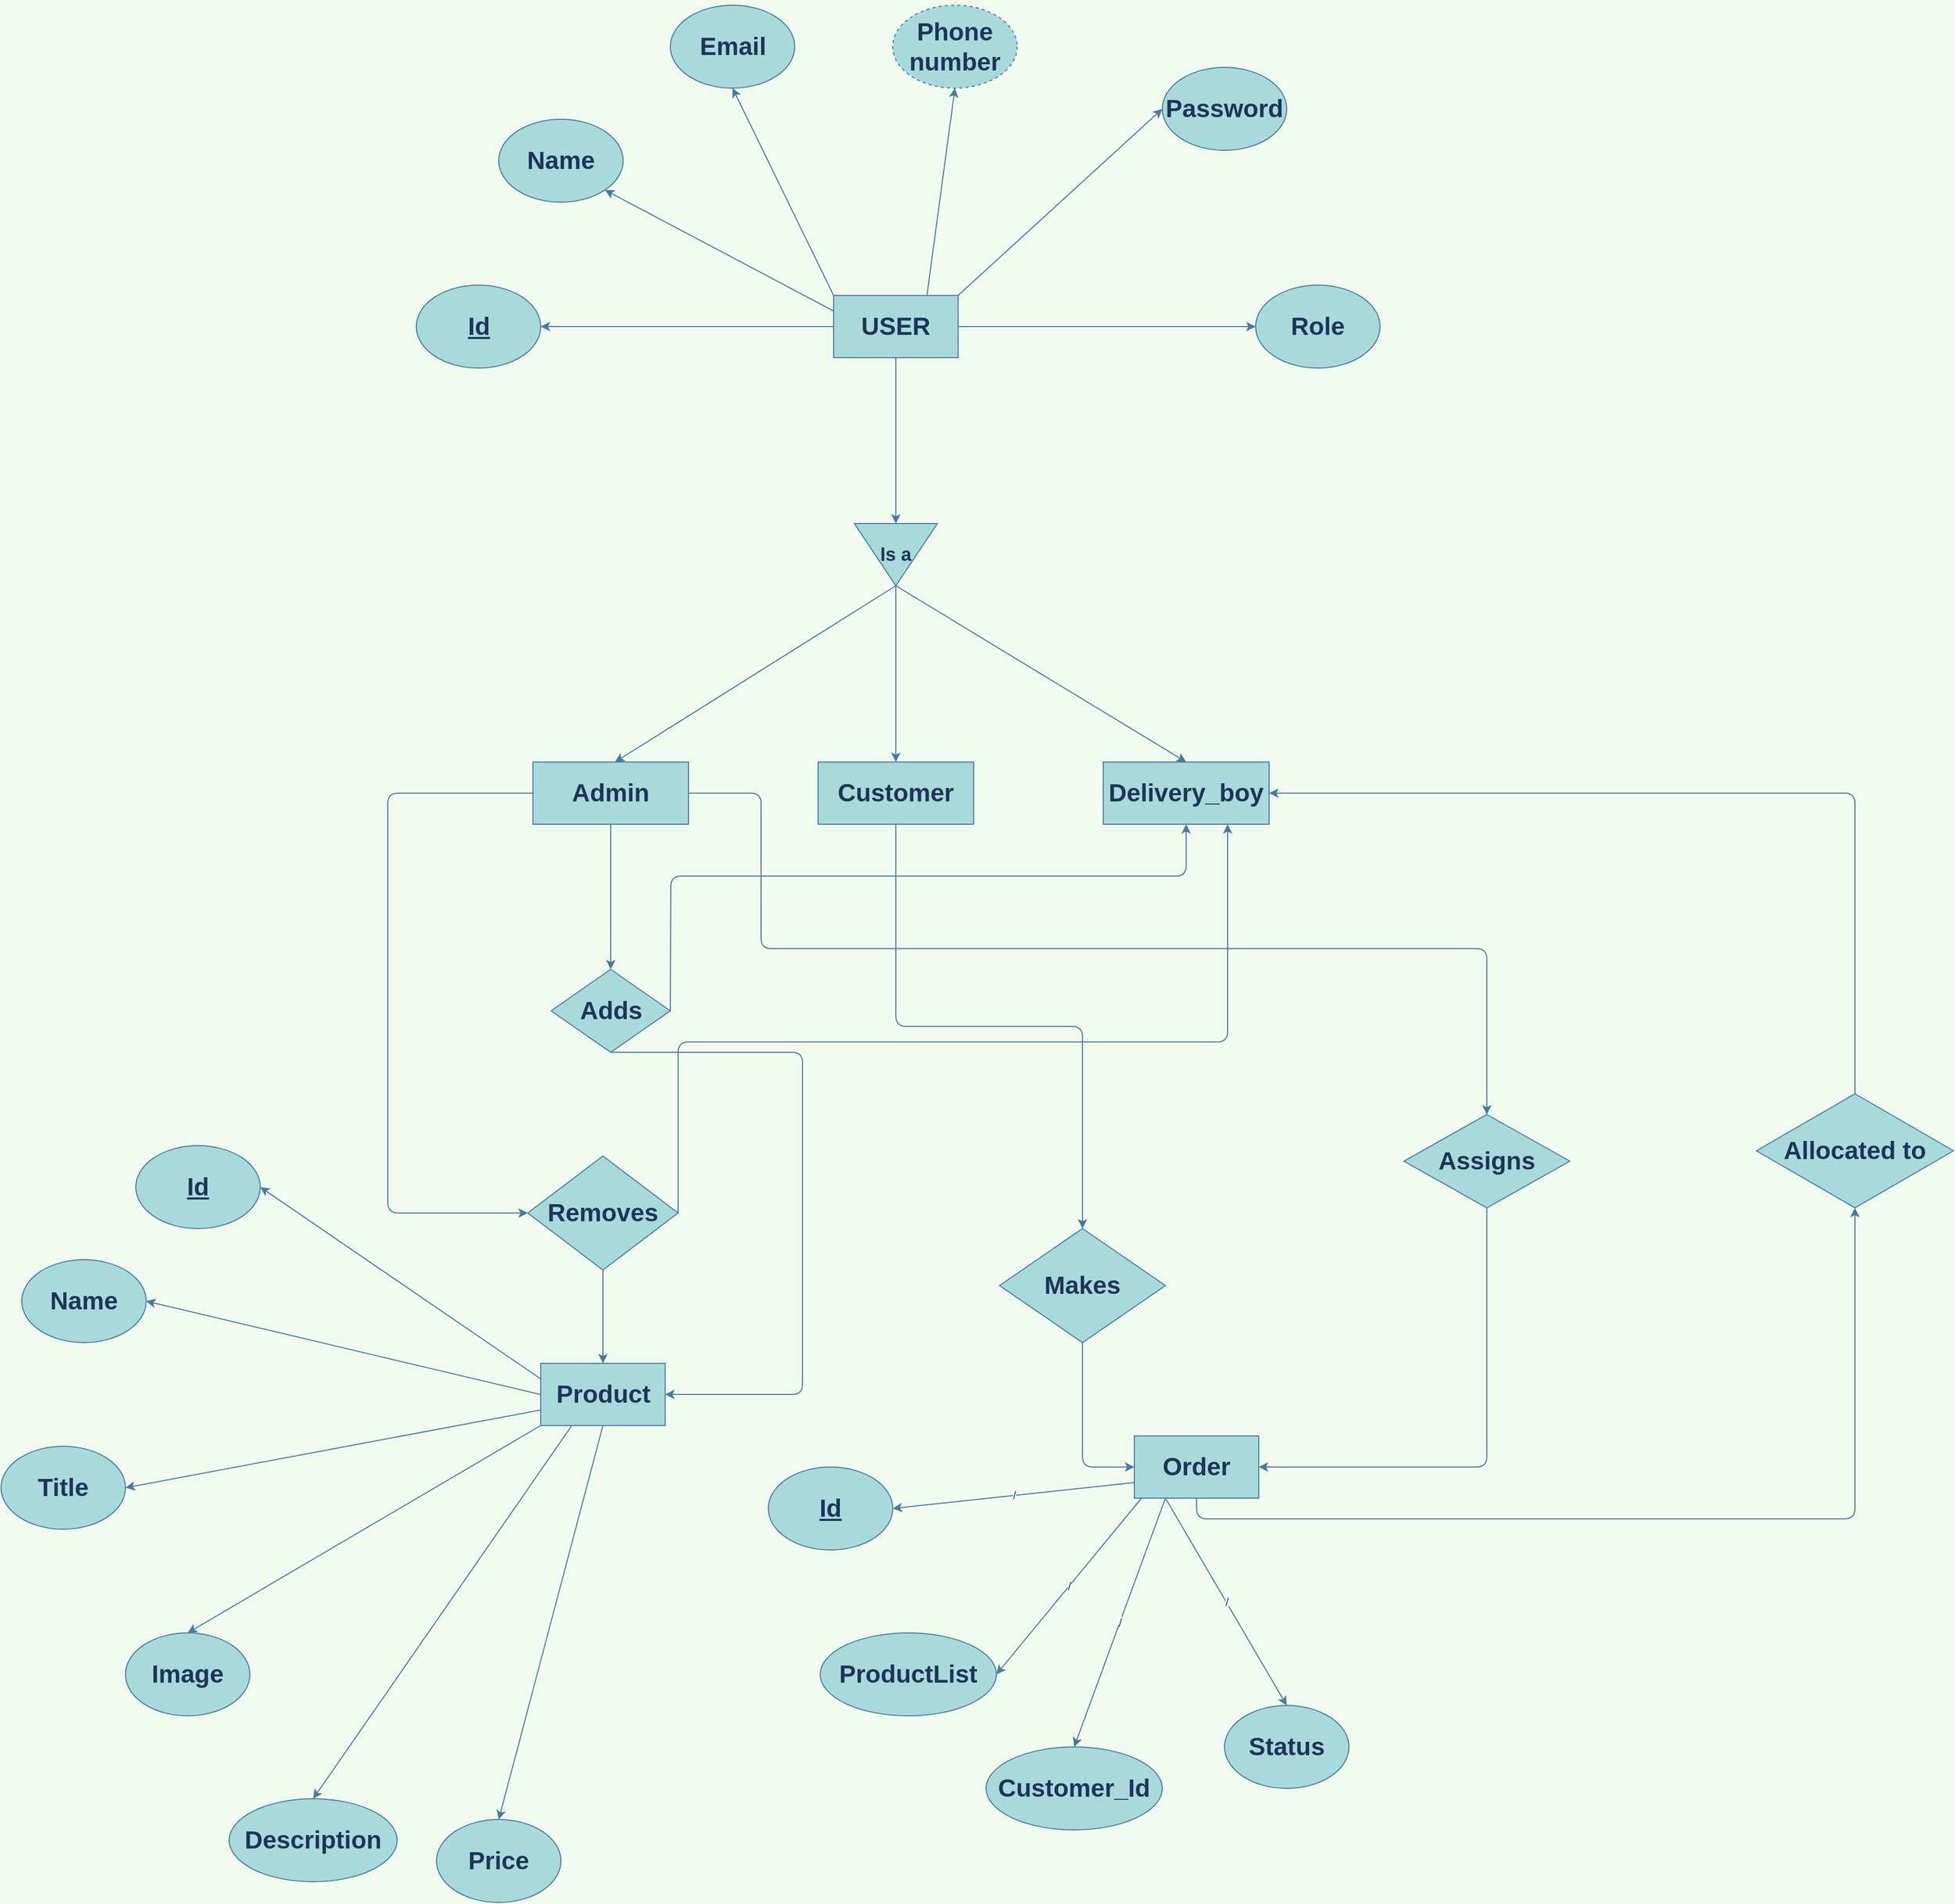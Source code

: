<mxfile version="13.10.0" type="embed">
    <diagram id="pec-dXRKEfznwlrc0vBk" name="Page-1">
        <mxGraphModel dx="1666" dy="760" grid="1" gridSize="10" guides="1" tooltips="1" connect="1" arrows="1" fold="1" page="1" pageScale="1" pageWidth="1100" pageHeight="1700" background="#F1FAEE" math="0" shadow="0">
            <root>
                <mxCell id="0"/>
                <mxCell id="1" parent="0"/>
                <mxCell id="49" style="edgeStyle=orthogonalEdgeStyle;rounded=1;orthogonalLoop=1;jettySize=auto;html=1;exitX=0;exitY=0.5;exitDx=0;exitDy=0;entryX=1;entryY=0.5;entryDx=0;entryDy=0;strokeColor=#457B9D;fillColor=#A8DADC;fontColor=#1D3557;" edge="1" parent="1" source="2" target="42">
                    <mxGeometry relative="1" as="geometry"/>
                </mxCell>
                <mxCell id="2" value="&lt;h1&gt;USER&lt;/h1&gt;" style="whiteSpace=wrap;html=1;fillColor=#A8DADC;strokeColor=#457B9D;fontColor=#1D3557;" vertex="1" parent="1">
                    <mxGeometry x="1113" y="300" width="120" height="60" as="geometry"/>
                </mxCell>
                <mxCell id="36" style="edgeStyle=orthogonalEdgeStyle;rounded=1;orthogonalLoop=1;jettySize=auto;html=1;exitX=1;exitY=0.5;exitDx=0;exitDy=0;entryX=0.5;entryY=0;entryDx=0;entryDy=0;strokeColor=#457B9D;fillColor=#A8DADC;fontColor=#1D3557;" edge="1" parent="1" source="4" target="34">
                    <mxGeometry relative="1" as="geometry">
                        <Array as="points">
                            <mxPoint x="1043" y="780"/>
                            <mxPoint x="1043" y="930"/>
                            <mxPoint x="1743" y="930"/>
                        </Array>
                    </mxGeometry>
                </mxCell>
                <mxCell id="4" value="&lt;h1&gt;Admin&lt;/h1&gt;" style="whiteSpace=wrap;html=1;fillColor=#A8DADC;strokeColor=#457B9D;fontColor=#1D3557;" vertex="1" parent="1">
                    <mxGeometry x="823" y="750" width="150" height="60" as="geometry"/>
                </mxCell>
                <mxCell id="32" style="edgeStyle=orthogonalEdgeStyle;orthogonalLoop=1;jettySize=auto;html=1;exitX=0.5;exitY=1;exitDx=0;exitDy=0;entryX=0.5;entryY=0;entryDx=0;entryDy=0;strokeColor=#457B9D;fillColor=#A8DADC;fontColor=#1D3557;" edge="1" parent="1" source="5" target="31">
                    <mxGeometry relative="1" as="geometry"/>
                </mxCell>
                <mxCell id="5" value="&lt;h1&gt;Customer&lt;/h1&gt;" style="whiteSpace=wrap;html=1;fillColor=#A8DADC;strokeColor=#457B9D;fontColor=#1D3557;" vertex="1" parent="1">
                    <mxGeometry x="1098" y="750" width="150" height="60" as="geometry"/>
                </mxCell>
                <mxCell id="6" value="&lt;h1&gt;Delivery_boy&lt;/h1&gt;" style="whiteSpace=wrap;html=1;fillColor=#A8DADC;strokeColor=#457B9D;fontColor=#1D3557;" vertex="1" parent="1">
                    <mxGeometry x="1373" y="750" width="160" height="60" as="geometry"/>
                </mxCell>
                <mxCell id="7" value="&lt;h1&gt;Product&lt;/h1&gt;" style="whiteSpace=wrap;html=1;fillColor=#A8DADC;strokeColor=#457B9D;fontColor=#1D3557;" vertex="1" parent="1">
                    <mxGeometry x="830.5" y="1330" width="120" height="60" as="geometry"/>
                </mxCell>
                <mxCell id="40" style="edgeStyle=orthogonalEdgeStyle;rounded=1;orthogonalLoop=1;jettySize=auto;html=1;exitX=0.5;exitY=1;exitDx=0;exitDy=0;entryX=0.5;entryY=1;entryDx=0;entryDy=0;strokeColor=#457B9D;fillColor=#A8DADC;fontColor=#1D3557;" edge="1" parent="1" source="8" target="38">
                    <mxGeometry relative="1" as="geometry"/>
                </mxCell>
                <mxCell id="8" value="&lt;h1&gt;Order&lt;/h1&gt;" style="whiteSpace=wrap;html=1;fillColor=#A8DADC;strokeColor=#457B9D;fontColor=#1D3557;" vertex="1" parent="1">
                    <mxGeometry x="1403" y="1400" width="120" height="60" as="geometry"/>
                </mxCell>
                <mxCell id="17" value="" style="endArrow=classic;html=1;strokeColor=#457B9D;fillColor=#A8DADC;fontColor=#1D3557;exitX=0.5;exitY=1;exitDx=0;exitDy=0;entryX=0;entryY=0.5;entryDx=0;entryDy=0;" edge="1" parent="1" source="2" target="3">
                    <mxGeometry width="50" height="50" relative="1" as="geometry">
                        <mxPoint x="1243" y="540" as="sourcePoint"/>
                        <mxPoint x="1293" y="490" as="targetPoint"/>
                    </mxGeometry>
                </mxCell>
                <mxCell id="18" value="" style="endArrow=classic;html=1;strokeColor=#457B9D;fillColor=#A8DADC;fontColor=#1D3557;entryX=0;entryY=0.5;entryDx=0;entryDy=0;exitX=1;exitY=0.5;exitDx=0;exitDy=0;" edge="1" parent="1" source="3">
                    <mxGeometry width="50" height="50" relative="1" as="geometry">
                        <mxPoint x="1173" y="570" as="sourcePoint"/>
                        <mxPoint x="902.17" y="750" as="targetPoint"/>
                    </mxGeometry>
                </mxCell>
                <mxCell id="3" value="&lt;h2&gt;Is a&lt;/h2&gt;" style="triangle;whiteSpace=wrap;html=1;direction=south;fillColor=#A8DADC;strokeColor=#457B9D;fontColor=#1D3557;" vertex="1" parent="1">
                    <mxGeometry x="1133" y="520" width="80" height="60" as="geometry"/>
                </mxCell>
                <mxCell id="19" value="" style="endArrow=classic;html=1;strokeColor=#457B9D;fillColor=#A8DADC;fontColor=#1D3557;entryX=0.5;entryY=0;entryDx=0;entryDy=0;exitX=1;exitY=0.5;exitDx=0;exitDy=0;" edge="1" parent="1" source="3" target="6">
                    <mxGeometry width="50" height="50" relative="1" as="geometry">
                        <mxPoint x="1183" y="590" as="sourcePoint"/>
                        <mxPoint x="912.17" y="760" as="targetPoint"/>
                    </mxGeometry>
                </mxCell>
                <mxCell id="20" value="" style="endArrow=classic;html=1;strokeColor=#457B9D;fillColor=#A8DADC;fontColor=#1D3557;entryX=0.5;entryY=0;entryDx=0;entryDy=0;" edge="1" parent="1" target="5">
                    <mxGeometry width="50" height="50" relative="1" as="geometry">
                        <mxPoint x="1173" y="580" as="sourcePoint"/>
                        <mxPoint x="912.17" y="760" as="targetPoint"/>
                    </mxGeometry>
                </mxCell>
                <mxCell id="29" style="edgeStyle=orthogonalEdgeStyle;orthogonalLoop=1;jettySize=auto;html=1;exitX=0.5;exitY=1;exitDx=0;exitDy=0;strokeColor=#457B9D;fillColor=#A8DADC;fontColor=#1D3557;entryX=0.5;entryY=0;entryDx=0;entryDy=0;" edge="1" parent="1" source="21" target="7">
                    <mxGeometry relative="1" as="geometry">
                        <mxPoint x="890" y="1320" as="targetPoint"/>
                    </mxGeometry>
                </mxCell>
                <mxCell id="21" value="&lt;h1&gt;Removes&lt;/h1&gt;" style="rhombus;whiteSpace=wrap;html=1;strokeColor=#457B9D;fillColor=#A8DADC;fontColor=#1D3557;" vertex="1" parent="1">
                    <mxGeometry x="818" y="1130" width="145" height="110" as="geometry"/>
                </mxCell>
                <mxCell id="30" style="edgeStyle=orthogonalEdgeStyle;orthogonalLoop=1;jettySize=auto;html=1;exitX=0.5;exitY=1;exitDx=0;exitDy=0;entryX=1;entryY=0.5;entryDx=0;entryDy=0;strokeColor=#457B9D;fillColor=#A8DADC;fontColor=#1D3557;" edge="1" parent="1" source="22" target="7">
                    <mxGeometry relative="1" as="geometry">
                        <Array as="points">
                            <mxPoint x="1083" y="1030"/>
                            <mxPoint x="1083" y="1360"/>
                        </Array>
                    </mxGeometry>
                </mxCell>
                <mxCell id="22" value="&lt;h1&gt;Adds&lt;/h1&gt;" style="rhombus;whiteSpace=wrap;html=1;strokeColor=#457B9D;fillColor=#A8DADC;fontColor=#1D3557;" vertex="1" parent="1">
                    <mxGeometry x="840.5" y="950" width="115" height="80" as="geometry"/>
                </mxCell>
                <mxCell id="23" value="" style="endArrow=classic;html=1;strokeColor=#457B9D;fillColor=#A8DADC;fontColor=#1D3557;exitX=0.5;exitY=1;exitDx=0;exitDy=0;entryX=0.5;entryY=0;entryDx=0;entryDy=0;" edge="1" parent="1" source="4" target="22">
                    <mxGeometry width="50" height="50" relative="1" as="geometry">
                        <mxPoint x="1263" y="1140" as="sourcePoint"/>
                        <mxPoint x="1313" y="1090" as="targetPoint"/>
                    </mxGeometry>
                </mxCell>
                <mxCell id="25" value="" style="endArrow=classic;html=1;strokeColor=#457B9D;fillColor=#A8DADC;fontColor=#1D3557;exitX=0;exitY=0.5;exitDx=0;exitDy=0;entryX=0;entryY=0.5;entryDx=0;entryDy=0;" edge="1" parent="1" source="4" target="21">
                    <mxGeometry width="50" height="50" relative="1" as="geometry">
                        <mxPoint x="1263" y="1020" as="sourcePoint"/>
                        <mxPoint x="1313" y="970" as="targetPoint"/>
                        <Array as="points">
                            <mxPoint x="683" y="780"/>
                            <mxPoint x="683" y="1185"/>
                        </Array>
                    </mxGeometry>
                </mxCell>
                <mxCell id="26" value="" style="endArrow=classic;html=1;strokeColor=#457B9D;fillColor=#A8DADC;fontColor=#1D3557;exitX=1;exitY=0.5;exitDx=0;exitDy=0;entryX=0.5;entryY=1;entryDx=0;entryDy=0;" edge="1" parent="1" source="22" target="6">
                    <mxGeometry width="50" height="50" relative="1" as="geometry">
                        <mxPoint x="1303" y="1050" as="sourcePoint"/>
                        <mxPoint x="1353" y="1000" as="targetPoint"/>
                        <Array as="points">
                            <mxPoint x="956" y="860"/>
                            <mxPoint x="1453" y="860"/>
                        </Array>
                    </mxGeometry>
                </mxCell>
                <mxCell id="27" value="" style="endArrow=classic;html=1;strokeColor=#457B9D;fillColor=#A8DADC;fontColor=#1D3557;exitX=1;exitY=0.5;exitDx=0;exitDy=0;entryX=0.75;entryY=1;entryDx=0;entryDy=0;" edge="1" parent="1" source="21" target="6">
                    <mxGeometry width="50" height="50" relative="1" as="geometry">
                        <mxPoint x="955.5" y="1190" as="sourcePoint"/>
                        <mxPoint x="1453" y="1010" as="targetPoint"/>
                        <Array as="points">
                            <mxPoint x="963" y="1020"/>
                            <mxPoint x="1493" y="1020"/>
                        </Array>
                    </mxGeometry>
                </mxCell>
                <mxCell id="33" style="edgeStyle=orthogonalEdgeStyle;orthogonalLoop=1;jettySize=auto;html=1;exitX=0.5;exitY=1;exitDx=0;exitDy=0;entryX=0;entryY=0.5;entryDx=0;entryDy=0;strokeColor=#457B9D;fillColor=#A8DADC;fontColor=#1D3557;" edge="1" parent="1" source="31" target="8">
                    <mxGeometry relative="1" as="geometry"/>
                </mxCell>
                <mxCell id="31" value="&lt;h1&gt;Makes&lt;/h1&gt;" style="rhombus;whiteSpace=wrap;html=1;strokeColor=#457B9D;fillColor=#A8DADC;fontColor=#1D3557;" vertex="1" parent="1">
                    <mxGeometry x="1273" y="1200" width="160" height="110" as="geometry"/>
                </mxCell>
                <mxCell id="37" style="edgeStyle=orthogonalEdgeStyle;rounded=1;orthogonalLoop=1;jettySize=auto;html=1;exitX=0.5;exitY=1;exitDx=0;exitDy=0;entryX=1;entryY=0.5;entryDx=0;entryDy=0;strokeColor=#457B9D;fillColor=#A8DADC;fontColor=#1D3557;" edge="1" parent="1" source="34" target="8">
                    <mxGeometry relative="1" as="geometry"/>
                </mxCell>
                <mxCell id="34" value="&lt;h1&gt;Assigns&lt;/h1&gt;" style="rhombus;whiteSpace=wrap;html=1;strokeColor=#457B9D;fillColor=#A8DADC;fontColor=#1D3557;" vertex="1" parent="1">
                    <mxGeometry x="1663" y="1090" width="160" height="90" as="geometry"/>
                </mxCell>
                <mxCell id="41" style="edgeStyle=orthogonalEdgeStyle;rounded=1;orthogonalLoop=1;jettySize=auto;html=1;exitX=0.5;exitY=0;exitDx=0;exitDy=0;entryX=1;entryY=0.5;entryDx=0;entryDy=0;strokeColor=#457B9D;fillColor=#A8DADC;fontColor=#1D3557;" edge="1" parent="1" source="38" target="6">
                    <mxGeometry relative="1" as="geometry"/>
                </mxCell>
                <mxCell id="38" value="&lt;h1&gt;Allocated to&lt;/h1&gt;" style="rhombus;whiteSpace=wrap;html=1;strokeColor=#457B9D;fillColor=#A8DADC;fontColor=#1D3557;" vertex="1" parent="1">
                    <mxGeometry x="2003" y="1070" width="190" height="110" as="geometry"/>
                </mxCell>
                <mxCell id="42" value="&lt;h1&gt;&lt;u&gt;Id&lt;/u&gt;&lt;/h1&gt;" style="ellipse;whiteSpace=wrap;html=1;strokeColor=#457B9D;fillColor=#A8DADC;fontColor=#1D3557;" vertex="1" parent="1">
                    <mxGeometry x="710.5" y="290" width="120" height="80" as="geometry"/>
                </mxCell>
                <mxCell id="43" value="&lt;h1&gt;Name&lt;/h1&gt;" style="ellipse;whiteSpace=wrap;html=1;strokeColor=#457B9D;fillColor=#A8DADC;fontColor=#1D3557;" vertex="1" parent="1">
                    <mxGeometry x="790" y="130" width="120" height="80" as="geometry"/>
                </mxCell>
                <mxCell id="44" value="&lt;h1&gt;Email&lt;/h1&gt;" style="ellipse;whiteSpace=wrap;html=1;strokeColor=#457B9D;fillColor=#A8DADC;fontColor=#1D3557;" vertex="1" parent="1">
                    <mxGeometry x="955.5" y="20" width="120" height="80" as="geometry"/>
                </mxCell>
                <mxCell id="45" value="&lt;h1&gt;Phone number&lt;/h1&gt;" style="ellipse;whiteSpace=wrap;html=1;strokeColor=#457B9D;fillColor=#A8DADC;fontColor=#1D3557;dashed=1;" vertex="1" parent="1">
                    <mxGeometry x="1170" y="20" width="120" height="80" as="geometry"/>
                </mxCell>
                <mxCell id="46" value="&lt;h1&gt;Password&lt;/h1&gt;" style="ellipse;whiteSpace=wrap;html=1;strokeColor=#457B9D;fillColor=#A8DADC;fontColor=#1D3557;" vertex="1" parent="1">
                    <mxGeometry x="1430" y="80" width="120" height="80" as="geometry"/>
                </mxCell>
                <mxCell id="47" value="&lt;h1&gt;Role&lt;/h1&gt;" style="ellipse;whiteSpace=wrap;html=1;strokeColor=#457B9D;fillColor=#A8DADC;fontColor=#1D3557;" vertex="1" parent="1">
                    <mxGeometry x="1520" y="290" width="120" height="80" as="geometry"/>
                </mxCell>
                <mxCell id="51" value="" style="endArrow=classic;html=1;strokeColor=#457B9D;fillColor=#A8DADC;fontColor=#1D3557;entryX=1;entryY=1;entryDx=0;entryDy=0;exitX=0;exitY=0.25;exitDx=0;exitDy=0;" edge="1" parent="1" source="2" target="43">
                    <mxGeometry width="50" height="50" relative="1" as="geometry">
                        <mxPoint x="1160" y="400" as="sourcePoint"/>
                        <mxPoint x="1210" y="350" as="targetPoint"/>
                    </mxGeometry>
                </mxCell>
                <mxCell id="52" value="" style="endArrow=classic;html=1;strokeColor=#457B9D;fillColor=#A8DADC;fontColor=#1D3557;entryX=0.5;entryY=1;entryDx=0;entryDy=0;exitX=0;exitY=0;exitDx=0;exitDy=0;" edge="1" parent="1" source="2" target="44">
                    <mxGeometry width="50" height="50" relative="1" as="geometry">
                        <mxPoint x="1123" y="325" as="sourcePoint"/>
                        <mxPoint x="902.426" y="208.284" as="targetPoint"/>
                    </mxGeometry>
                </mxCell>
                <mxCell id="53" value="" style="endArrow=classic;html=1;strokeColor=#457B9D;fillColor=#A8DADC;fontColor=#1D3557;entryX=0.5;entryY=1;entryDx=0;entryDy=0;exitX=0.75;exitY=0;exitDx=0;exitDy=0;" edge="1" parent="1" source="2" target="45">
                    <mxGeometry width="50" height="50" relative="1" as="geometry">
                        <mxPoint x="1123" y="310" as="sourcePoint"/>
                        <mxPoint x="1025.5" y="110" as="targetPoint"/>
                    </mxGeometry>
                </mxCell>
                <mxCell id="54" value="" style="endArrow=classic;html=1;strokeColor=#457B9D;fillColor=#A8DADC;fontColor=#1D3557;entryX=0;entryY=0.5;entryDx=0;entryDy=0;exitX=1;exitY=0;exitDx=0;exitDy=0;" edge="1" parent="1" source="2" target="46">
                    <mxGeometry width="50" height="50" relative="1" as="geometry">
                        <mxPoint x="1183" y="310" as="sourcePoint"/>
                        <mxPoint x="1303" y="110" as="targetPoint"/>
                    </mxGeometry>
                </mxCell>
                <mxCell id="55" value="" style="endArrow=classic;html=1;strokeColor=#457B9D;fillColor=#A8DADC;fontColor=#1D3557;entryX=0;entryY=0.5;entryDx=0;entryDy=0;exitX=1;exitY=0.5;exitDx=0;exitDy=0;" edge="1" parent="1" source="2" target="47">
                    <mxGeometry width="50" height="50" relative="1" as="geometry">
                        <mxPoint x="1243" y="310" as="sourcePoint"/>
                        <mxPoint x="1470" y="180" as="targetPoint"/>
                    </mxGeometry>
                </mxCell>
                <mxCell id="56" value="&lt;h1&gt;&lt;u&gt;Id&lt;/u&gt;&lt;/h1&gt;" style="ellipse;whiteSpace=wrap;html=1;strokeColor=#457B9D;fillColor=#A8DADC;fontColor=#1D3557;" vertex="1" parent="1">
                    <mxGeometry x="440" y="1120" width="120" height="80" as="geometry"/>
                </mxCell>
                <mxCell id="57" value="&lt;h1&gt;Name&lt;/h1&gt;" style="ellipse;whiteSpace=wrap;html=1;strokeColor=#457B9D;fillColor=#A8DADC;fontColor=#1D3557;" vertex="1" parent="1">
                    <mxGeometry x="330" y="1230" width="120" height="80" as="geometry"/>
                </mxCell>
                <mxCell id="58" value="&lt;h1&gt;Title&lt;/h1&gt;" style="ellipse;whiteSpace=wrap;html=1;strokeColor=#457B9D;fillColor=#A8DADC;fontColor=#1D3557;" vertex="1" parent="1">
                    <mxGeometry x="310" y="1410" width="120" height="80" as="geometry"/>
                </mxCell>
                <mxCell id="59" value="&lt;h1&gt;Image&lt;/h1&gt;" style="ellipse;whiteSpace=wrap;html=1;strokeColor=#457B9D;fillColor=#A8DADC;fontColor=#1D3557;" vertex="1" parent="1">
                    <mxGeometry x="430" y="1590" width="120" height="80" as="geometry"/>
                </mxCell>
                <mxCell id="60" value="&lt;h1&gt;Description&lt;/h1&gt;" style="ellipse;whiteSpace=wrap;html=1;strokeColor=#457B9D;fillColor=#A8DADC;fontColor=#1D3557;" vertex="1" parent="1">
                    <mxGeometry x="530" y="1750" width="162" height="80" as="geometry"/>
                </mxCell>
                <mxCell id="61" value="&lt;h1&gt;Price&lt;/h1&gt;" style="ellipse;whiteSpace=wrap;html=1;strokeColor=#457B9D;fillColor=#A8DADC;fontColor=#1D3557;" vertex="1" parent="1">
                    <mxGeometry x="730" y="1770" width="120" height="80" as="geometry"/>
                </mxCell>
                <mxCell id="62" value="" style="endArrow=classic;html=1;strokeColor=#457B9D;fillColor=#A8DADC;fontColor=#1D3557;entryX=1;entryY=0.5;entryDx=0;entryDy=0;exitX=0;exitY=0.25;exitDx=0;exitDy=0;" edge="1" parent="1" source="7" target="56">
                    <mxGeometry width="50" height="50" relative="1" as="geometry">
                        <mxPoint x="1190" y="1610" as="sourcePoint"/>
                        <mxPoint x="1240" y="1560" as="targetPoint"/>
                    </mxGeometry>
                </mxCell>
                <mxCell id="63" value="" style="endArrow=classic;html=1;strokeColor=#457B9D;fillColor=#A8DADC;fontColor=#1D3557;entryX=1;entryY=0.5;entryDx=0;entryDy=0;" edge="1" parent="1" target="57">
                    <mxGeometry width="50" height="50" relative="1" as="geometry">
                        <mxPoint x="830" y="1360" as="sourcePoint"/>
                        <mxPoint x="620" y="1370" as="targetPoint"/>
                    </mxGeometry>
                </mxCell>
                <mxCell id="64" value="" style="endArrow=classic;html=1;strokeColor=#457B9D;fillColor=#A8DADC;fontColor=#1D3557;entryX=1;entryY=0.5;entryDx=0;entryDy=0;exitX=0;exitY=0.75;exitDx=0;exitDy=0;" edge="1" parent="1" source="7" target="58">
                    <mxGeometry width="50" height="50" relative="1" as="geometry">
                        <mxPoint x="840" y="1400" as="sourcePoint"/>
                        <mxPoint x="660" y="1550" as="targetPoint"/>
                    </mxGeometry>
                </mxCell>
                <mxCell id="65" value="" style="endArrow=classic;html=1;strokeColor=#457B9D;fillColor=#A8DADC;fontColor=#1D3557;entryX=0.5;entryY=0;entryDx=0;entryDy=0;exitX=0;exitY=1;exitDx=0;exitDy=0;" edge="1" parent="1" source="7" target="59">
                    <mxGeometry width="50" height="50" relative="1" as="geometry">
                        <mxPoint x="870.5" y="1400" as="sourcePoint"/>
                        <mxPoint x="760" y="1630" as="targetPoint"/>
                    </mxGeometry>
                </mxCell>
                <mxCell id="66" value="" style="endArrow=classic;html=1;strokeColor=#457B9D;fillColor=#A8DADC;fontColor=#1D3557;entryX=0.5;entryY=0;entryDx=0;entryDy=0;exitX=0.25;exitY=1;exitDx=0;exitDy=0;" edge="1" parent="1" source="7" target="60">
                    <mxGeometry width="50" height="50" relative="1" as="geometry">
                        <mxPoint x="900.5" y="1400" as="sourcePoint"/>
                        <mxPoint x="970" y="1650" as="targetPoint"/>
                    </mxGeometry>
                </mxCell>
                <mxCell id="67" value="" style="endArrow=classic;html=1;strokeColor=#457B9D;fillColor=#A8DADC;fontColor=#1D3557;entryX=0.5;entryY=0;entryDx=0;entryDy=0;exitX=0.5;exitY=1;exitDx=0;exitDy=0;" edge="1" parent="1" source="7" target="61">
                    <mxGeometry width="50" height="50" relative="1" as="geometry">
                        <mxPoint x="960.5" y="1400" as="sourcePoint"/>
                        <mxPoint x="1138" y="1620" as="targetPoint"/>
                    </mxGeometry>
                </mxCell>
                <mxCell id="68" value="&lt;h1&gt;&lt;u&gt;Id&lt;/u&gt;&lt;/h1&gt;" style="ellipse;whiteSpace=wrap;html=1;strokeColor=#457B9D;fillColor=#A8DADC;fontColor=#1D3557;" vertex="1" parent="1">
                    <mxGeometry x="1050" y="1430" width="120" height="80" as="geometry"/>
                </mxCell>
                <mxCell id="69" value="&lt;h1&gt;ProductList&lt;/h1&gt;" style="ellipse;whiteSpace=wrap;html=1;strokeColor=#457B9D;fillColor=#A8DADC;fontColor=#1D3557;" vertex="1" parent="1">
                    <mxGeometry x="1100" y="1590" width="170" height="80" as="geometry"/>
                </mxCell>
                <mxCell id="70" value="&lt;h1&gt;Customer_Id&lt;/h1&gt;" style="ellipse;whiteSpace=wrap;html=1;strokeColor=#457B9D;fillColor=#A8DADC;fontColor=#1D3557;" vertex="1" parent="1">
                    <mxGeometry x="1260" y="1700" width="170" height="80" as="geometry"/>
                </mxCell>
                <mxCell id="71" value="&lt;h1&gt;Status&lt;/h1&gt;" style="ellipse;whiteSpace=wrap;html=1;strokeColor=#457B9D;fillColor=#A8DADC;fontColor=#1D3557;" vertex="1" parent="1">
                    <mxGeometry x="1490" y="1660" width="120" height="80" as="geometry"/>
                </mxCell>
                <mxCell id="72" value="/" style="endArrow=classic;html=1;strokeColor=#457B9D;fillColor=#A8DADC;fontColor=#1D3557;entryX=1;entryY=0.5;entryDx=0;entryDy=0;exitX=0;exitY=0.75;exitDx=0;exitDy=0;" edge="1" parent="1" source="8" target="68">
                    <mxGeometry width="50" height="50" relative="1" as="geometry">
                        <mxPoint x="900.5" y="1400" as="sourcePoint"/>
                        <mxPoint x="800" y="1780" as="targetPoint"/>
                    </mxGeometry>
                </mxCell>
                <mxCell id="73" value="/" style="endArrow=classic;html=1;strokeColor=#457B9D;fillColor=#A8DADC;fontColor=#1D3557;entryX=1;entryY=0.5;entryDx=0;entryDy=0;exitX=0.058;exitY=1;exitDx=0;exitDy=0;exitPerimeter=0;" edge="1" parent="1" source="8" target="69">
                    <mxGeometry width="50" height="50" relative="1" as="geometry">
                        <mxPoint x="1400" y="1450" as="sourcePoint"/>
                        <mxPoint x="1180" y="1480" as="targetPoint"/>
                    </mxGeometry>
                </mxCell>
                <mxCell id="74" value="/" style="endArrow=classic;html=1;strokeColor=#457B9D;fillColor=#A8DADC;fontColor=#1D3557;entryX=0.5;entryY=0;entryDx=0;entryDy=0;exitX=0.25;exitY=1;exitDx=0;exitDy=0;" edge="1" parent="1" source="8" target="70">
                    <mxGeometry width="50" height="50" relative="1" as="geometry">
                        <mxPoint x="1419.96" y="1470" as="sourcePoint"/>
                        <mxPoint x="1280" y="1640" as="targetPoint"/>
                    </mxGeometry>
                </mxCell>
                <mxCell id="75" value="/" style="endArrow=classic;html=1;strokeColor=#457B9D;fillColor=#A8DADC;fontColor=#1D3557;entryX=0.5;entryY=0;entryDx=0;entryDy=0;exitX=0.25;exitY=1;exitDx=0;exitDy=0;" edge="1" parent="1" source="8" target="71">
                    <mxGeometry width="50" height="50" relative="1" as="geometry">
                        <mxPoint x="1443" y="1470" as="sourcePoint"/>
                        <mxPoint x="1355" y="1710" as="targetPoint"/>
                    </mxGeometry>
                </mxCell>
            </root>
        </mxGraphModel>
    </diagram>
</mxfile>